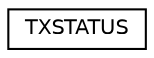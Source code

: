 digraph "Graphical Class Hierarchy"
{
  edge [fontname="Helvetica",fontsize="10",labelfontname="Helvetica",labelfontsize="10"];
  node [fontname="Helvetica",fontsize="10",shape=record];
  rankdir="LR";
  Node1 [label="TXSTATUS",height=0.2,width=0.4,color="black", fillcolor="white", style="filled",URL="$union_t_x_s_t_a_t_u_s.html"];
}
